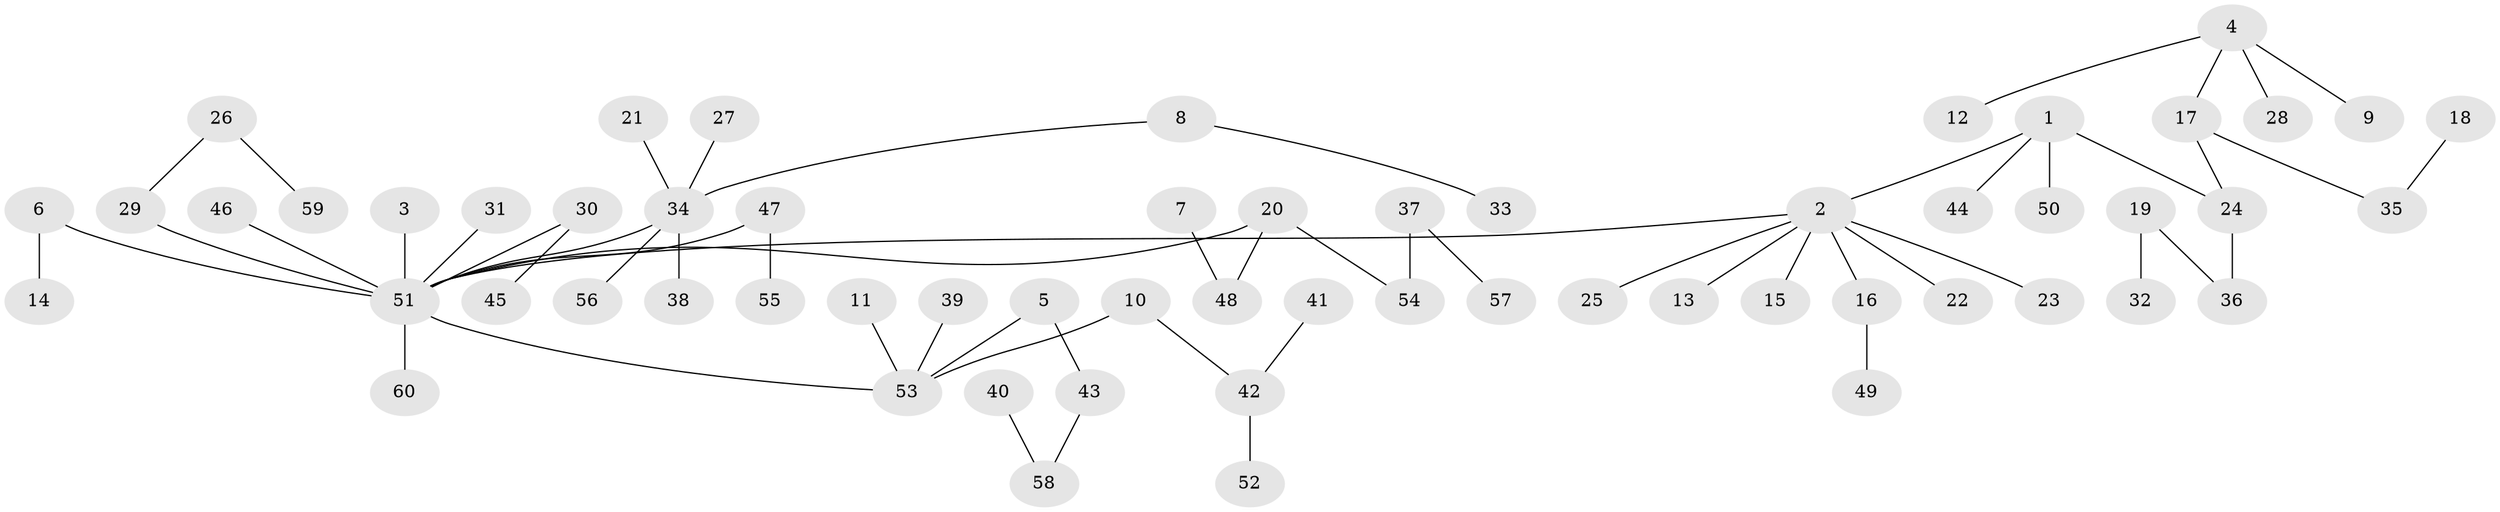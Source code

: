 // original degree distribution, {5: 0.016666666666666666, 2: 0.26666666666666666, 4: 0.08333333333333333, 8: 0.008333333333333333, 3: 0.125, 7: 0.008333333333333333, 1: 0.48333333333333334, 6: 0.008333333333333333}
// Generated by graph-tools (version 1.1) at 2025/50/03/09/25 03:50:18]
// undirected, 60 vertices, 59 edges
graph export_dot {
graph [start="1"]
  node [color=gray90,style=filled];
  1;
  2;
  3;
  4;
  5;
  6;
  7;
  8;
  9;
  10;
  11;
  12;
  13;
  14;
  15;
  16;
  17;
  18;
  19;
  20;
  21;
  22;
  23;
  24;
  25;
  26;
  27;
  28;
  29;
  30;
  31;
  32;
  33;
  34;
  35;
  36;
  37;
  38;
  39;
  40;
  41;
  42;
  43;
  44;
  45;
  46;
  47;
  48;
  49;
  50;
  51;
  52;
  53;
  54;
  55;
  56;
  57;
  58;
  59;
  60;
  1 -- 2 [weight=1.0];
  1 -- 24 [weight=1.0];
  1 -- 44 [weight=1.0];
  1 -- 50 [weight=1.0];
  2 -- 13 [weight=1.0];
  2 -- 15 [weight=1.0];
  2 -- 16 [weight=1.0];
  2 -- 22 [weight=1.0];
  2 -- 23 [weight=1.0];
  2 -- 25 [weight=1.0];
  2 -- 51 [weight=1.0];
  3 -- 51 [weight=1.0];
  4 -- 9 [weight=1.0];
  4 -- 12 [weight=1.0];
  4 -- 17 [weight=1.0];
  4 -- 28 [weight=1.0];
  5 -- 43 [weight=1.0];
  5 -- 53 [weight=1.0];
  6 -- 14 [weight=1.0];
  6 -- 51 [weight=1.0];
  7 -- 48 [weight=1.0];
  8 -- 33 [weight=1.0];
  8 -- 34 [weight=1.0];
  10 -- 42 [weight=1.0];
  10 -- 53 [weight=1.0];
  11 -- 53 [weight=1.0];
  16 -- 49 [weight=1.0];
  17 -- 24 [weight=1.0];
  17 -- 35 [weight=1.0];
  18 -- 35 [weight=1.0];
  19 -- 32 [weight=1.0];
  19 -- 36 [weight=1.0];
  20 -- 48 [weight=1.0];
  20 -- 51 [weight=1.0];
  20 -- 54 [weight=1.0];
  21 -- 34 [weight=1.0];
  24 -- 36 [weight=1.0];
  26 -- 29 [weight=1.0];
  26 -- 59 [weight=1.0];
  27 -- 34 [weight=1.0];
  29 -- 51 [weight=1.0];
  30 -- 45 [weight=1.0];
  30 -- 51 [weight=1.0];
  31 -- 51 [weight=1.0];
  34 -- 38 [weight=1.0];
  34 -- 51 [weight=1.0];
  34 -- 56 [weight=1.0];
  37 -- 54 [weight=1.0];
  37 -- 57 [weight=1.0];
  39 -- 53 [weight=1.0];
  40 -- 58 [weight=1.0];
  41 -- 42 [weight=1.0];
  42 -- 52 [weight=1.0];
  43 -- 58 [weight=1.0];
  46 -- 51 [weight=1.0];
  47 -- 51 [weight=1.0];
  47 -- 55 [weight=1.0];
  51 -- 53 [weight=1.0];
  51 -- 60 [weight=1.0];
}
